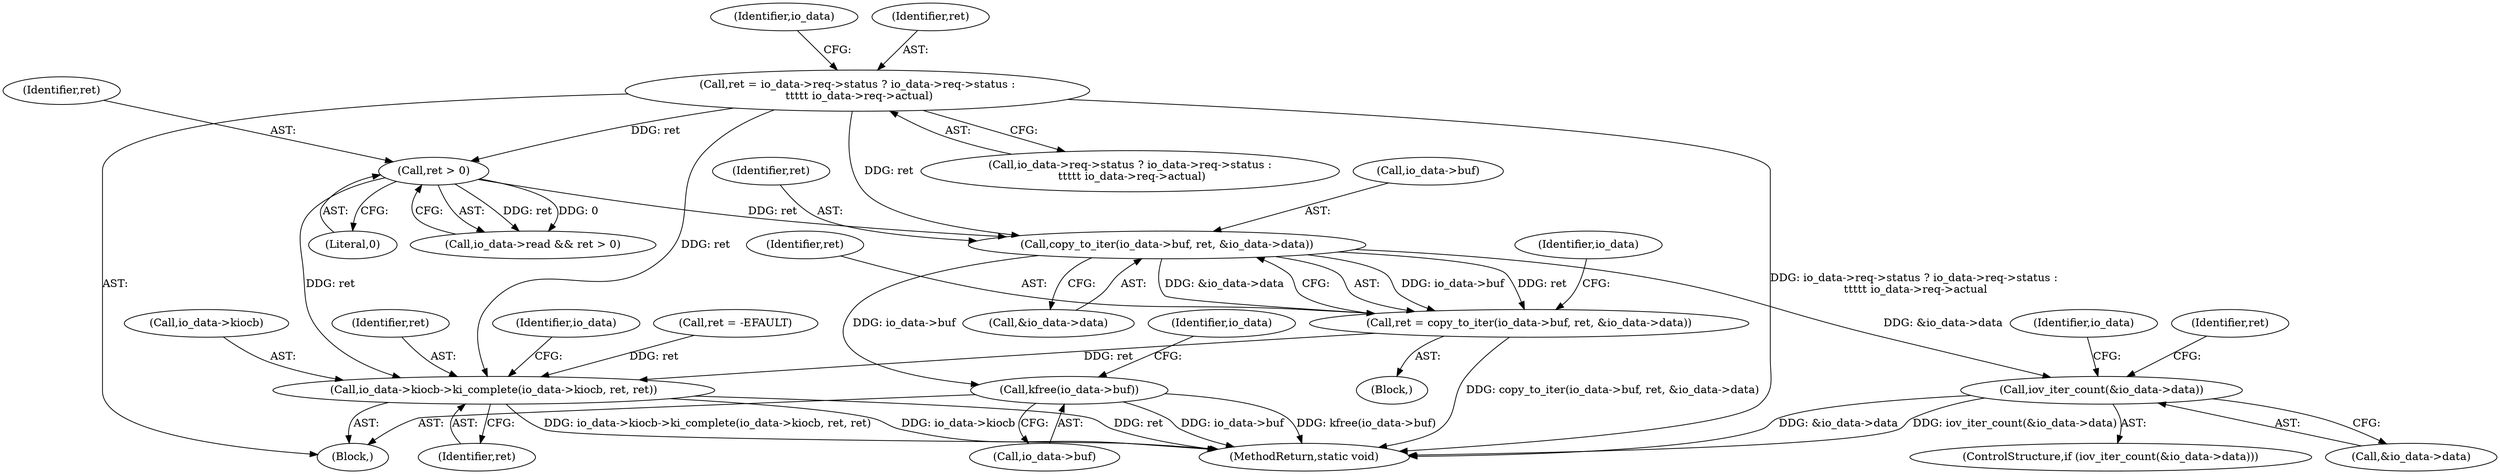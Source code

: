 digraph "0_linux_38740a5b87d53ceb89eb2c970150f6e94e00373a@API" {
"1000137" [label="(Call,copy_to_iter(io_data->buf, ret, &io_data->data))"];
"1000104" [label="(Call,ret = io_data->req->status ? io_data->req->status :\n \t\t\t\t\t io_data->req->actual)"];
"1000127" [label="(Call,ret > 0)"];
"1000135" [label="(Call,ret = copy_to_iter(io_data->buf, ret, &io_data->data))"];
"1000160" [label="(Call,io_data->kiocb->ki_complete(io_data->kiocb, ret, ret))"];
"1000147" [label="(Call,iov_iter_count(&io_data->data))"];
"1000210" [label="(Call,kfree(io_data->buf))"];
"1000165" [label="(Identifier,ret)"];
"1000106" [label="(Call,io_data->req->status ? io_data->req->status :\n \t\t\t\t\t io_data->req->actual)"];
"1000146" [label="(ControlStructure,if (iov_iter_count(&io_data->data)))"];
"1000164" [label="(Identifier,ret)"];
"1000170" [label="(Identifier,io_data)"];
"1000152" [label="(Call,ret = -EFAULT)"];
"1000148" [label="(Call,&io_data->data)"];
"1000125" [label="(Identifier,io_data)"];
"1000160" [label="(Call,io_data->kiocb->ki_complete(io_data->kiocb, ret, ret))"];
"1000147" [label="(Call,iov_iter_count(&io_data->data))"];
"1000128" [label="(Identifier,ret)"];
"1000158" [label="(Identifier,io_data)"];
"1000210" [label="(Call,kfree(io_data->buf))"];
"1000150" [label="(Identifier,io_data)"];
"1000136" [label="(Identifier,ret)"];
"1000215" [label="(Identifier,io_data)"];
"1000138" [label="(Call,io_data->buf)"];
"1000137" [label="(Call,copy_to_iter(io_data->buf, ret, &io_data->data))"];
"1000129" [label="(Literal,0)"];
"1000153" [label="(Identifier,ret)"];
"1000142" [label="(Call,&io_data->data)"];
"1000102" [label="(Block,)"];
"1000105" [label="(Identifier,ret)"];
"1000104" [label="(Call,ret = io_data->req->status ? io_data->req->status :\n \t\t\t\t\t io_data->req->actual)"];
"1000135" [label="(Call,ret = copy_to_iter(io_data->buf, ret, &io_data->data))"];
"1000216" [label="(MethodReturn,static void)"];
"1000123" [label="(Call,io_data->read && ret > 0)"];
"1000130" [label="(Block,)"];
"1000161" [label="(Call,io_data->kiocb)"];
"1000127" [label="(Call,ret > 0)"];
"1000141" [label="(Identifier,ret)"];
"1000211" [label="(Call,io_data->buf)"];
"1000137" -> "1000135"  [label="AST: "];
"1000137" -> "1000142"  [label="CFG: "];
"1000138" -> "1000137"  [label="AST: "];
"1000141" -> "1000137"  [label="AST: "];
"1000142" -> "1000137"  [label="AST: "];
"1000135" -> "1000137"  [label="CFG: "];
"1000137" -> "1000135"  [label="DDG: io_data->buf"];
"1000137" -> "1000135"  [label="DDG: ret"];
"1000137" -> "1000135"  [label="DDG: &io_data->data"];
"1000104" -> "1000137"  [label="DDG: ret"];
"1000127" -> "1000137"  [label="DDG: ret"];
"1000137" -> "1000147"  [label="DDG: &io_data->data"];
"1000137" -> "1000210"  [label="DDG: io_data->buf"];
"1000104" -> "1000102"  [label="AST: "];
"1000104" -> "1000106"  [label="CFG: "];
"1000105" -> "1000104"  [label="AST: "];
"1000106" -> "1000104"  [label="AST: "];
"1000125" -> "1000104"  [label="CFG: "];
"1000104" -> "1000216"  [label="DDG: io_data->req->status ? io_data->req->status :\n \t\t\t\t\t io_data->req->actual"];
"1000104" -> "1000127"  [label="DDG: ret"];
"1000104" -> "1000160"  [label="DDG: ret"];
"1000127" -> "1000123"  [label="AST: "];
"1000127" -> "1000129"  [label="CFG: "];
"1000128" -> "1000127"  [label="AST: "];
"1000129" -> "1000127"  [label="AST: "];
"1000123" -> "1000127"  [label="CFG: "];
"1000127" -> "1000123"  [label="DDG: ret"];
"1000127" -> "1000123"  [label="DDG: 0"];
"1000127" -> "1000160"  [label="DDG: ret"];
"1000135" -> "1000130"  [label="AST: "];
"1000136" -> "1000135"  [label="AST: "];
"1000150" -> "1000135"  [label="CFG: "];
"1000135" -> "1000216"  [label="DDG: copy_to_iter(io_data->buf, ret, &io_data->data)"];
"1000135" -> "1000160"  [label="DDG: ret"];
"1000160" -> "1000102"  [label="AST: "];
"1000160" -> "1000165"  [label="CFG: "];
"1000161" -> "1000160"  [label="AST: "];
"1000164" -> "1000160"  [label="AST: "];
"1000165" -> "1000160"  [label="AST: "];
"1000170" -> "1000160"  [label="CFG: "];
"1000160" -> "1000216"  [label="DDG: ret"];
"1000160" -> "1000216"  [label="DDG: io_data->kiocb->ki_complete(io_data->kiocb, ret, ret)"];
"1000160" -> "1000216"  [label="DDG: io_data->kiocb"];
"1000152" -> "1000160"  [label="DDG: ret"];
"1000147" -> "1000146"  [label="AST: "];
"1000147" -> "1000148"  [label="CFG: "];
"1000148" -> "1000147"  [label="AST: "];
"1000153" -> "1000147"  [label="CFG: "];
"1000158" -> "1000147"  [label="CFG: "];
"1000147" -> "1000216"  [label="DDG: &io_data->data"];
"1000147" -> "1000216"  [label="DDG: iov_iter_count(&io_data->data)"];
"1000210" -> "1000102"  [label="AST: "];
"1000210" -> "1000211"  [label="CFG: "];
"1000211" -> "1000210"  [label="AST: "];
"1000215" -> "1000210"  [label="CFG: "];
"1000210" -> "1000216"  [label="DDG: kfree(io_data->buf)"];
"1000210" -> "1000216"  [label="DDG: io_data->buf"];
}
